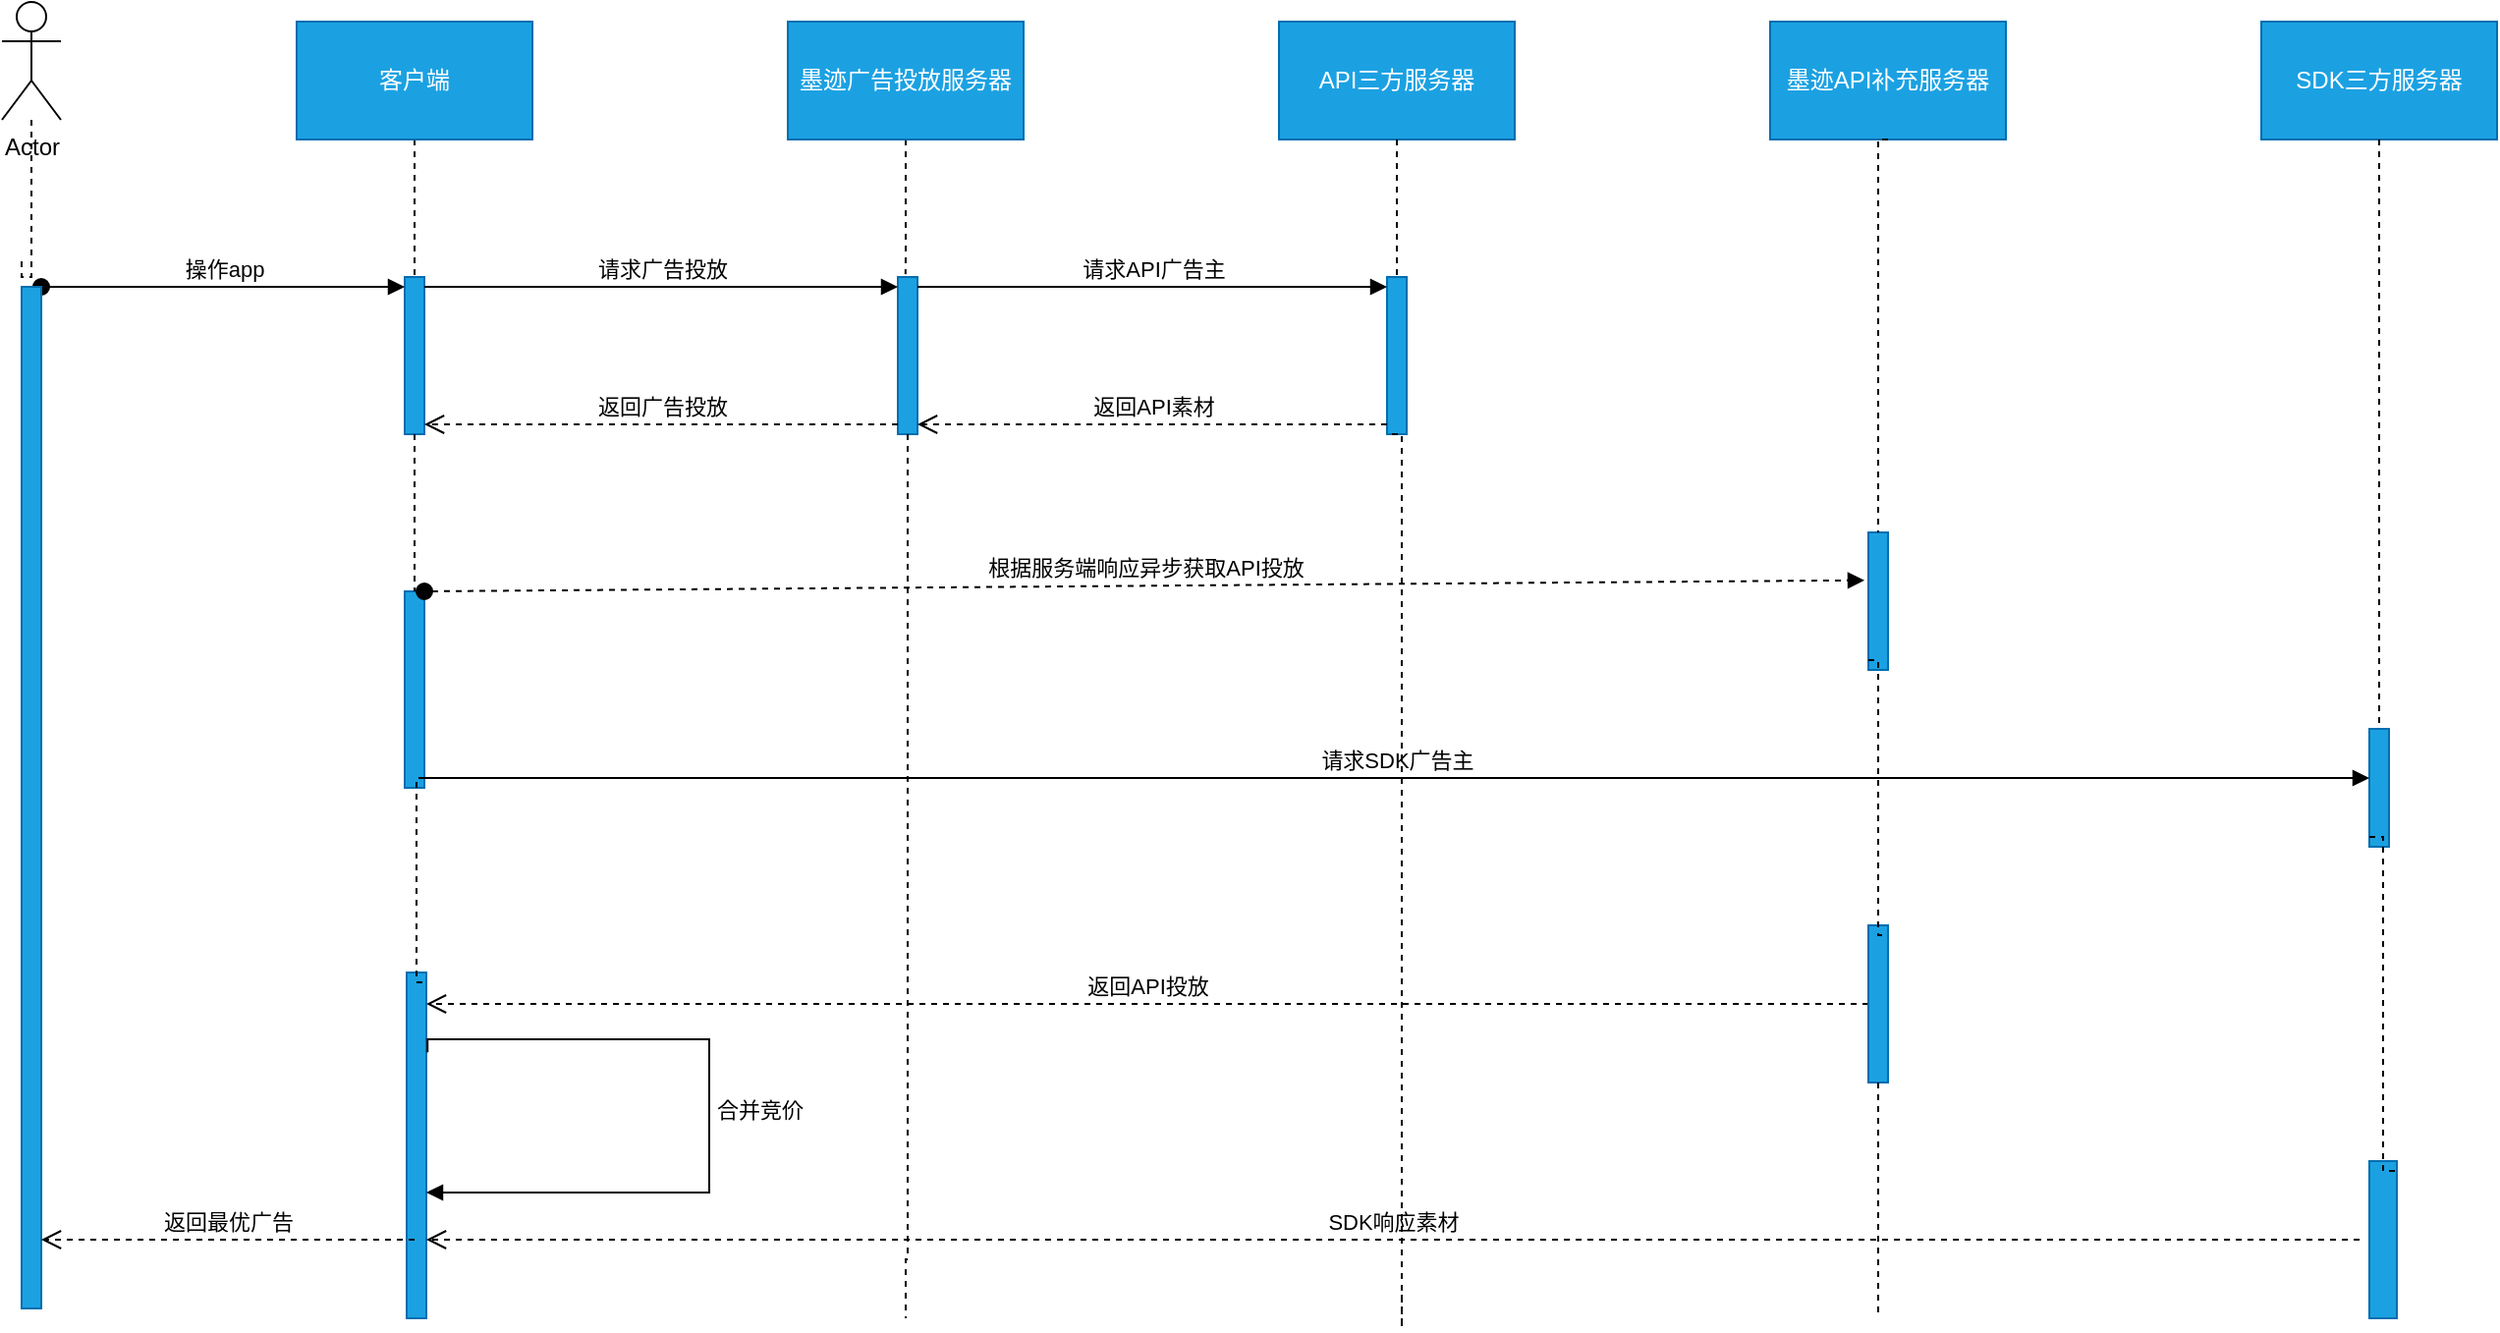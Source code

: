 <mxfile version="24.4.13" type="github">
  <diagram name="第 1 页" id="HzSBkqWgWHnyexicxSyE">
    <mxGraphModel dx="2120" dy="1102" grid="1" gridSize="10" guides="1" tooltips="1" connect="1" arrows="1" fold="1" page="1" pageScale="1" pageWidth="827" pageHeight="1169" math="0" shadow="0">
      <root>
        <mxCell id="0" />
        <mxCell id="1" parent="0" />
        <mxCell id="6FC0d5lqKqn48GtvSraL-1" value="Actor" style="shape=umlActor;verticalLabelPosition=bottom;verticalAlign=top;html=1;outlineConnect=0;" parent="1" vertex="1">
          <mxGeometry x="140" y="350" width="30" height="60" as="geometry" />
        </mxCell>
        <mxCell id="6FC0d5lqKqn48GtvSraL-16" value="" style="edgeStyle=orthogonalEdgeStyle;rounded=0;orthogonalLoop=1;jettySize=auto;html=1;dashed=1;endArrow=none;endFill=0;entryX=0.391;entryY=-0.018;entryDx=0;entryDy=0;entryPerimeter=0;" parent="1" source="6FC0d5lqKqn48GtvSraL-2" target="6FC0d5lqKqn48GtvSraL-13" edge="1">
          <mxGeometry relative="1" as="geometry">
            <mxPoint x="600" y="530" as="targetPoint" />
            <Array as="points">
              <mxPoint x="600" y="480" />
              <mxPoint x="599" y="480" />
            </Array>
          </mxGeometry>
        </mxCell>
        <mxCell id="6FC0d5lqKqn48GtvSraL-2" value="墨迹广告投放服务器" style="rounded=0;whiteSpace=wrap;html=1;fillColor=#1ba1e2;fontColor=#ffffff;strokeColor=#006EAF;" parent="1" vertex="1">
          <mxGeometry x="540" y="360" width="120" height="60" as="geometry" />
        </mxCell>
        <mxCell id="6FC0d5lqKqn48GtvSraL-3" value="API三方服务器" style="rounded=0;whiteSpace=wrap;html=1;fillColor=#1ba1e2;fontColor=#ffffff;strokeColor=#006EAF;" parent="1" vertex="1">
          <mxGeometry x="790" y="360" width="120" height="60" as="geometry" />
        </mxCell>
        <mxCell id="6FC0d5lqKqn48GtvSraL-11" style="edgeStyle=orthogonalEdgeStyle;rounded=0;orthogonalLoop=1;jettySize=auto;html=1;dashed=1;endArrow=none;endFill=0;" parent="1" source="6FC0d5lqKqn48GtvSraL-4" target="6FC0d5lqKqn48GtvSraL-7" edge="1">
          <mxGeometry relative="1" as="geometry">
            <Array as="points">
              <mxPoint x="350" y="490" />
              <mxPoint x="350" y="490" />
            </Array>
          </mxGeometry>
        </mxCell>
        <mxCell id="6FC0d5lqKqn48GtvSraL-4" value="客户端" style="rounded=0;whiteSpace=wrap;html=1;fillColor=#1ba1e2;fontColor=#ffffff;strokeColor=#006EAF;" parent="1" vertex="1">
          <mxGeometry x="290" y="360" width="120" height="60" as="geometry" />
        </mxCell>
        <mxCell id="6FC0d5lqKqn48GtvSraL-5" value="SDK三方服务器" style="rounded=0;whiteSpace=wrap;html=1;fillColor=#1ba1e2;fontColor=#ffffff;strokeColor=#006EAF;" parent="1" vertex="1">
          <mxGeometry x="1290" y="360" width="120" height="60" as="geometry" />
        </mxCell>
        <mxCell id="6FC0d5lqKqn48GtvSraL-6" value="墨迹API补充服务器" style="rounded=0;whiteSpace=wrap;html=1;fillColor=#1ba1e2;fontColor=#ffffff;strokeColor=#006EAF;" parent="1" vertex="1">
          <mxGeometry x="1040" y="360" width="120" height="60" as="geometry" />
        </mxCell>
        <mxCell id="6FC0d5lqKqn48GtvSraL-7" value="" style="html=1;points=[[0,0,0,0,5],[0,1,0,0,-5],[1,0,0,0,5],[1,1,0,0,-5]];perimeter=orthogonalPerimeter;outlineConnect=0;targetShapes=umlLifeline;portConstraint=eastwest;newEdgeStyle={&quot;curved&quot;:0,&quot;rounded&quot;:0};fillColor=#1ba1e2;fontColor=#ffffff;strokeColor=#006EAF;" parent="1" vertex="1">
          <mxGeometry x="345" y="490" width="10" height="80" as="geometry" />
        </mxCell>
        <mxCell id="6FC0d5lqKqn48GtvSraL-8" value="操作app" style="html=1;verticalAlign=bottom;startArrow=oval;endArrow=block;startSize=8;curved=0;rounded=0;entryX=0;entryY=0;entryDx=0;entryDy=5;" parent="1" source="6FC0d5lqKqn48GtvSraL-9" target="6FC0d5lqKqn48GtvSraL-7" edge="1">
          <mxGeometry relative="1" as="geometry">
            <mxPoint x="190" y="490" as="sourcePoint" />
          </mxGeometry>
        </mxCell>
        <mxCell id="6FC0d5lqKqn48GtvSraL-9" value="" style="html=1;points=[[0,0,0,0,5],[0,1,0,0,-5],[1,0,0,0,5],[1,1,0,0,-5]];perimeter=orthogonalPerimeter;outlineConnect=0;targetShapes=umlLifeline;portConstraint=eastwest;newEdgeStyle={&quot;curved&quot;:0,&quot;rounded&quot;:0};fillColor=#1ba1e2;fontColor=#ffffff;strokeColor=#006EAF;" parent="1" vertex="1">
          <mxGeometry x="150" y="495" width="10" height="520" as="geometry" />
        </mxCell>
        <mxCell id="6FC0d5lqKqn48GtvSraL-13" value="" style="html=1;points=[[0,0,0,0,5],[0,1,0,0,-5],[1,0,0,0,5],[1,1,0,0,-5]];perimeter=orthogonalPerimeter;outlineConnect=0;targetShapes=umlLifeline;portConstraint=eastwest;newEdgeStyle={&quot;curved&quot;:0,&quot;rounded&quot;:0};fillColor=#1ba1e2;fontColor=#ffffff;strokeColor=#006EAF;" parent="1" vertex="1">
          <mxGeometry x="596" y="490" width="10" height="80" as="geometry" />
        </mxCell>
        <mxCell id="6FC0d5lqKqn48GtvSraL-14" value="请求广告投放" style="html=1;verticalAlign=bottom;endArrow=block;curved=0;rounded=0;entryX=0;entryY=0;entryDx=0;entryDy=5;exitX=1;exitY=0;exitDx=0;exitDy=5;exitPerimeter=0;" parent="1" source="6FC0d5lqKqn48GtvSraL-7" target="6FC0d5lqKqn48GtvSraL-13" edge="1">
          <mxGeometry relative="1" as="geometry">
            <mxPoint x="525" y="486" as="sourcePoint" />
          </mxGeometry>
        </mxCell>
        <mxCell id="6FC0d5lqKqn48GtvSraL-15" value="返回广告投放" style="html=1;verticalAlign=bottom;endArrow=open;dashed=1;endSize=8;curved=0;rounded=0;exitX=0;exitY=1;exitDx=0;exitDy=-5;entryX=1;entryY=1;entryDx=0;entryDy=-5;entryPerimeter=0;" parent="1" source="6FC0d5lqKqn48GtvSraL-13" target="6FC0d5lqKqn48GtvSraL-7" edge="1">
          <mxGeometry relative="1" as="geometry">
            <mxPoint x="525" y="556" as="targetPoint" />
          </mxGeometry>
        </mxCell>
        <mxCell id="6FC0d5lqKqn48GtvSraL-20" value="" style="html=1;points=[[0,0,0,0,5],[0,1,0,0,-5],[1,0,0,0,5],[1,1,0,0,-5]];perimeter=orthogonalPerimeter;outlineConnect=0;targetShapes=umlLifeline;portConstraint=eastwest;newEdgeStyle={&quot;curved&quot;:0,&quot;rounded&quot;:0};fillColor=#1ba1e2;fontColor=#ffffff;strokeColor=#006EAF;" parent="1" vertex="1">
          <mxGeometry x="845" y="490" width="10" height="80" as="geometry" />
        </mxCell>
        <mxCell id="6FC0d5lqKqn48GtvSraL-21" value="请求API广告主" style="html=1;verticalAlign=bottom;endArrow=block;curved=0;rounded=0;entryX=0;entryY=0;entryDx=0;entryDy=5;exitX=1;exitY=0;exitDx=0;exitDy=5;exitPerimeter=0;" parent="1" source="6FC0d5lqKqn48GtvSraL-13" target="6FC0d5lqKqn48GtvSraL-20" edge="1">
          <mxGeometry relative="1" as="geometry">
            <mxPoint x="775" y="495" as="sourcePoint" />
          </mxGeometry>
        </mxCell>
        <mxCell id="6FC0d5lqKqn48GtvSraL-22" value="返回API素材" style="html=1;verticalAlign=bottom;endArrow=open;dashed=1;endSize=8;curved=0;rounded=0;exitX=0;exitY=1;exitDx=0;exitDy=-5;entryX=1;entryY=1;entryDx=0;entryDy=-5;entryPerimeter=0;" parent="1" source="6FC0d5lqKqn48GtvSraL-20" target="6FC0d5lqKqn48GtvSraL-13" edge="1">
          <mxGeometry relative="1" as="geometry">
            <mxPoint x="775" y="565" as="targetPoint" />
          </mxGeometry>
        </mxCell>
        <mxCell id="6FC0d5lqKqn48GtvSraL-24" value="" style="edgeStyle=orthogonalEdgeStyle;rounded=0;orthogonalLoop=1;jettySize=auto;html=1;dashed=1;endArrow=none;endFill=0;entryX=0.5;entryY=0;entryDx=0;entryDy=0;entryPerimeter=0;" parent="1" source="6FC0d5lqKqn48GtvSraL-3" target="6FC0d5lqKqn48GtvSraL-20" edge="1">
          <mxGeometry relative="1" as="geometry">
            <mxPoint x="1000" y="381" as="sourcePoint" />
            <mxPoint x="850" y="481" as="targetPoint" />
            <Array as="points" />
          </mxGeometry>
        </mxCell>
        <mxCell id="6FC0d5lqKqn48GtvSraL-25" value="" style="html=1;points=[[0,0,0,0,5],[0,1,0,0,-5],[1,0,0,0,5],[1,1,0,0,-5]];perimeter=orthogonalPerimeter;outlineConnect=0;targetShapes=umlLifeline;portConstraint=eastwest;newEdgeStyle={&quot;curved&quot;:0,&quot;rounded&quot;:0};fillColor=#1ba1e2;fontColor=#ffffff;strokeColor=#006EAF;" parent="1" vertex="1">
          <mxGeometry x="345" y="650" width="10" height="100" as="geometry" />
        </mxCell>
        <mxCell id="6FC0d5lqKqn48GtvSraL-26" style="edgeStyle=orthogonalEdgeStyle;rounded=0;orthogonalLoop=1;jettySize=auto;html=1;dashed=1;endArrow=none;endFill=0;" parent="1" source="6FC0d5lqKqn48GtvSraL-7" target="6FC0d5lqKqn48GtvSraL-25" edge="1">
          <mxGeometry relative="1" as="geometry">
            <mxPoint x="360" y="430" as="sourcePoint" />
            <mxPoint x="360" y="500" as="targetPoint" />
            <Array as="points">
              <mxPoint x="350" y="620" />
              <mxPoint x="350" y="620" />
            </Array>
          </mxGeometry>
        </mxCell>
        <mxCell id="6FC0d5lqKqn48GtvSraL-28" value="" style="html=1;points=[[0,0,0,0,5],[0,1,0,0,-5],[1,0,0,0,5],[1,1,0,0,-5]];perimeter=orthogonalPerimeter;outlineConnect=0;targetShapes=umlLifeline;portConstraint=eastwest;newEdgeStyle={&quot;curved&quot;:0,&quot;rounded&quot;:0};fillColor=#1ba1e2;fontColor=#ffffff;strokeColor=#006EAF;" parent="1" vertex="1">
          <mxGeometry x="1090" y="620" width="10" height="70" as="geometry" />
        </mxCell>
        <mxCell id="6FC0d5lqKqn48GtvSraL-29" value="" style="edgeStyle=orthogonalEdgeStyle;rounded=0;orthogonalLoop=1;jettySize=auto;html=1;dashed=1;endArrow=none;endFill=0;exitX=0.5;exitY=1;exitDx=0;exitDy=0;" parent="1" source="6FC0d5lqKqn48GtvSraL-6" target="6FC0d5lqKqn48GtvSraL-28" edge="1">
          <mxGeometry relative="1" as="geometry">
            <mxPoint x="860" y="430" as="sourcePoint" />
            <mxPoint x="860" y="500" as="targetPoint" />
            <Array as="points">
              <mxPoint x="1095" y="420" />
            </Array>
          </mxGeometry>
        </mxCell>
        <mxCell id="6FC0d5lqKqn48GtvSraL-30" value="根据服务端响应异步获取API投放" style="html=1;verticalAlign=bottom;startArrow=oval;startFill=1;endArrow=block;startSize=8;curved=0;rounded=0;dashed=1;entryX=-0.2;entryY=0.348;entryDx=0;entryDy=0;entryPerimeter=0;" parent="1" source="6FC0d5lqKqn48GtvSraL-25" target="6FC0d5lqKqn48GtvSraL-28" edge="1">
          <mxGeometry x="0.001" width="60" relative="1" as="geometry">
            <mxPoint x="360" y="660" as="sourcePoint" />
            <mxPoint x="420" y="660" as="targetPoint" />
            <mxPoint as="offset" />
          </mxGeometry>
        </mxCell>
        <mxCell id="6FC0d5lqKqn48GtvSraL-31" value="" style="html=1;points=[[0,0,0,0,5],[0,1,0,0,-5],[1,0,0,0,5],[1,1,0,0,-5]];perimeter=orthogonalPerimeter;outlineConnect=0;targetShapes=umlLifeline;portConstraint=eastwest;newEdgeStyle={&quot;curved&quot;:0,&quot;rounded&quot;:0};fillColor=#1ba1e2;fontColor=#ffffff;strokeColor=#006EAF;" parent="1" vertex="1">
          <mxGeometry x="1345" y="720" width="10" height="60" as="geometry" />
        </mxCell>
        <mxCell id="6FC0d5lqKqn48GtvSraL-33" value="" style="edgeStyle=orthogonalEdgeStyle;rounded=0;orthogonalLoop=1;jettySize=auto;html=1;dashed=1;endArrow=none;endFill=0;exitX=0.5;exitY=1;exitDx=0;exitDy=0;" parent="1" source="6FC0d5lqKqn48GtvSraL-5" target="6FC0d5lqKqn48GtvSraL-31" edge="1">
          <mxGeometry relative="1" as="geometry">
            <mxPoint x="1110" y="430" as="sourcePoint" />
            <mxPoint x="1105" y="500" as="targetPoint" />
            <Array as="points">
              <mxPoint x="1350" y="460" />
              <mxPoint x="1350" y="460" />
            </Array>
          </mxGeometry>
        </mxCell>
        <mxCell id="6FC0d5lqKqn48GtvSraL-34" value="返回API投放" style="html=1;verticalAlign=bottom;endArrow=open;dashed=1;endSize=8;curved=0;rounded=0;" parent="1" source="6FC0d5lqKqn48GtvSraL-36" target="6FC0d5lqKqn48GtvSraL-40" edge="1">
          <mxGeometry relative="1" as="geometry">
            <mxPoint x="370" y="880" as="targetPoint" />
            <mxPoint x="1100" y="1060" as="sourcePoint" />
          </mxGeometry>
        </mxCell>
        <mxCell id="6FC0d5lqKqn48GtvSraL-35" value="请求SDK广告主" style="html=1;verticalAlign=bottom;endArrow=block;curved=0;rounded=0;exitX=1;exitY=1;exitDx=0;exitDy=-5;exitPerimeter=0;" parent="1" source="6FC0d5lqKqn48GtvSraL-25" target="6FC0d5lqKqn48GtvSraL-31" edge="1">
          <mxGeometry relative="1" as="geometry">
            <mxPoint x="616" y="505" as="sourcePoint" />
            <mxPoint x="855" y="505" as="targetPoint" />
          </mxGeometry>
        </mxCell>
        <mxCell id="6FC0d5lqKqn48GtvSraL-36" value="" style="html=1;points=[[0,0,0,0,5],[0,1,0,0,-5],[1,0,0,0,5],[1,1,0,0,-5]];perimeter=orthogonalPerimeter;outlineConnect=0;targetShapes=umlLifeline;portConstraint=eastwest;newEdgeStyle={&quot;curved&quot;:0,&quot;rounded&quot;:0};fillColor=#1ba1e2;fontColor=#ffffff;strokeColor=#006EAF;" parent="1" vertex="1">
          <mxGeometry x="1090" y="820" width="10" height="80" as="geometry" />
        </mxCell>
        <mxCell id="6FC0d5lqKqn48GtvSraL-37" value="" style="html=1;points=[[0,0,0,0,5],[0,1,0,0,-5],[1,0,0,0,5],[1,1,0,0,-5]];perimeter=orthogonalPerimeter;outlineConnect=0;targetShapes=umlLifeline;portConstraint=eastwest;newEdgeStyle={&quot;curved&quot;:0,&quot;rounded&quot;:0};fillColor=#1ba1e2;fontColor=#ffffff;strokeColor=#006EAF;" parent="1" vertex="1">
          <mxGeometry x="1345" y="940" width="14" height="80" as="geometry" />
        </mxCell>
        <mxCell id="6FC0d5lqKqn48GtvSraL-38" style="edgeStyle=orthogonalEdgeStyle;rounded=0;orthogonalLoop=1;jettySize=auto;html=1;dashed=1;endArrow=none;endFill=0;exitX=0;exitY=1;exitDx=0;exitDy=-5;exitPerimeter=0;entryX=1;entryY=0;entryDx=0;entryDy=5;entryPerimeter=0;" parent="1" source="6FC0d5lqKqn48GtvSraL-28" target="6FC0d5lqKqn48GtvSraL-36" edge="1">
          <mxGeometry relative="1" as="geometry">
            <mxPoint x="830" y="860" as="sourcePoint" />
            <mxPoint x="830" y="940" as="targetPoint" />
            <Array as="points">
              <mxPoint x="1095" y="685" />
              <mxPoint x="1095" y="825" />
            </Array>
          </mxGeometry>
        </mxCell>
        <mxCell id="6FC0d5lqKqn48GtvSraL-40" value="" style="html=1;points=[[0,0,0,0,5],[0,1,0,0,-5],[1,0,0,0,5],[1,1,0,0,-5]];perimeter=orthogonalPerimeter;outlineConnect=0;targetShapes=umlLifeline;portConstraint=eastwest;newEdgeStyle={&quot;curved&quot;:0,&quot;rounded&quot;:0};fillColor=#1ba1e2;fontColor=#ffffff;strokeColor=#006EAF;" parent="1" vertex="1">
          <mxGeometry x="346" y="844" width="10" height="176" as="geometry" />
        </mxCell>
        <mxCell id="6FC0d5lqKqn48GtvSraL-41" value="SDK响应素材" style="html=1;verticalAlign=bottom;endArrow=open;dashed=1;endSize=8;curved=0;rounded=0;exitX=-0.357;exitY=0.5;exitDx=0;exitDy=0;exitPerimeter=0;" parent="1" source="6FC0d5lqKqn48GtvSraL-37" target="6FC0d5lqKqn48GtvSraL-40" edge="1">
          <mxGeometry relative="1" as="geometry">
            <mxPoint x="390" y="960" as="targetPoint" />
            <mxPoint x="1340" y="960" as="sourcePoint" />
          </mxGeometry>
        </mxCell>
        <mxCell id="6FC0d5lqKqn48GtvSraL-43" style="edgeStyle=orthogonalEdgeStyle;rounded=0;orthogonalLoop=1;jettySize=auto;html=1;dashed=1;endArrow=none;endFill=0;exitX=1;exitY=1;exitDx=0;exitDy=-5;exitPerimeter=0;entryX=1;entryY=0;entryDx=0;entryDy=5;entryPerimeter=0;" parent="1" source="6FC0d5lqKqn48GtvSraL-25" target="6FC0d5lqKqn48GtvSraL-40" edge="1">
          <mxGeometry relative="1" as="geometry">
            <mxPoint x="210" y="780" as="sourcePoint" />
            <mxPoint x="210" y="860" as="targetPoint" />
            <Array as="points">
              <mxPoint x="351" y="745" />
              <mxPoint x="351" y="849" />
            </Array>
          </mxGeometry>
        </mxCell>
        <mxCell id="6FC0d5lqKqn48GtvSraL-44" style="edgeStyle=orthogonalEdgeStyle;rounded=0;orthogonalLoop=1;jettySize=auto;html=1;dashed=1;endArrow=none;endFill=0;exitX=0;exitY=1;exitDx=0;exitDy=-5;exitPerimeter=0;" parent="1" source="6FC0d5lqKqn48GtvSraL-31" edge="1">
          <mxGeometry relative="1" as="geometry">
            <mxPoint x="1180" y="610" as="sourcePoint" />
            <mxPoint x="1360" y="945" as="targetPoint" />
            <Array as="points">
              <mxPoint x="1352" y="775" />
              <mxPoint x="1352" y="945" />
            </Array>
          </mxGeometry>
        </mxCell>
        <mxCell id="6FC0d5lqKqn48GtvSraL-46" value="合并竞价" style="html=1;align=left;spacingLeft=2;endArrow=block;rounded=0;edgeStyle=orthogonalEdgeStyle;curved=0;rounded=0;exitX=1.062;exitY=0.231;exitDx=0;exitDy=0;exitPerimeter=0;" parent="1" source="6FC0d5lqKqn48GtvSraL-40" target="6FC0d5lqKqn48GtvSraL-40" edge="1">
          <mxGeometry relative="1" as="geometry">
            <mxPoint x="580" y="730" as="sourcePoint" />
            <Array as="points">
              <mxPoint x="500" y="878" />
              <mxPoint x="500" y="956" />
            </Array>
            <mxPoint x="680" y="950" as="targetPoint" />
          </mxGeometry>
        </mxCell>
        <mxCell id="6FC0d5lqKqn48GtvSraL-49" value="返回最优广告" style="html=1;verticalAlign=bottom;endArrow=open;dashed=1;endSize=8;curved=0;rounded=0;" parent="1" target="6FC0d5lqKqn48GtvSraL-9" edge="1">
          <mxGeometry relative="1" as="geometry">
            <mxPoint x="210" y="1060" as="targetPoint" />
            <mxPoint x="350" y="980" as="sourcePoint" />
          </mxGeometry>
        </mxCell>
        <mxCell id="6FC0d5lqKqn48GtvSraL-50" value="" style="edgeStyle=orthogonalEdgeStyle;rounded=0;orthogonalLoop=1;jettySize=auto;html=1;dashed=1;endArrow=none;endFill=0;" parent="1" source="6FC0d5lqKqn48GtvSraL-13" edge="1">
          <mxGeometry relative="1" as="geometry">
            <mxPoint x="1160" y="430" as="sourcePoint" />
            <mxPoint x="600" y="1020" as="targetPoint" />
            <Array as="points">
              <mxPoint x="601" y="990" />
              <mxPoint x="600" y="1000" />
            </Array>
          </mxGeometry>
        </mxCell>
        <mxCell id="6FC0d5lqKqn48GtvSraL-51" value="" style="edgeStyle=orthogonalEdgeStyle;rounded=0;orthogonalLoop=1;jettySize=auto;html=1;dashed=1;endArrow=none;endFill=0;exitX=0;exitY=1;exitDx=0;exitDy=-5;exitPerimeter=0;" parent="1" edge="1">
          <mxGeometry relative="1" as="geometry">
            <mxPoint x="847.5" y="570" as="sourcePoint" />
            <mxPoint x="852.5" y="1005" as="targetPoint" />
            <Array as="points">
              <mxPoint x="852.5" y="570" />
              <mxPoint x="852.5" y="1025" />
            </Array>
          </mxGeometry>
        </mxCell>
        <mxCell id="6FC0d5lqKqn48GtvSraL-52" value="" style="edgeStyle=orthogonalEdgeStyle;rounded=0;orthogonalLoop=1;jettySize=auto;html=1;dashed=1;endArrow=none;endFill=0;" parent="1" source="6FC0d5lqKqn48GtvSraL-36" edge="1">
          <mxGeometry relative="1" as="geometry">
            <mxPoint x="1095" y="910" as="sourcePoint" />
            <mxPoint x="1095" y="1020" as="targetPoint" />
            <Array as="points">
              <mxPoint x="1095" y="960" />
              <mxPoint x="1095" y="960" />
            </Array>
          </mxGeometry>
        </mxCell>
        <mxCell id="RWd3pRP3TpMil6SzIyeI-2" style="edgeStyle=orthogonalEdgeStyle;rounded=0;orthogonalLoop=1;jettySize=auto;html=1;dashed=1;endArrow=none;endFill=0;" edge="1" parent="1" source="6FC0d5lqKqn48GtvSraL-1">
          <mxGeometry relative="1" as="geometry">
            <Array as="points">
              <mxPoint x="155" y="490" />
              <mxPoint x="150" y="490" />
            </Array>
            <mxPoint x="360" y="430" as="sourcePoint" />
            <mxPoint x="150" y="480" as="targetPoint" />
          </mxGeometry>
        </mxCell>
      </root>
    </mxGraphModel>
  </diagram>
</mxfile>
